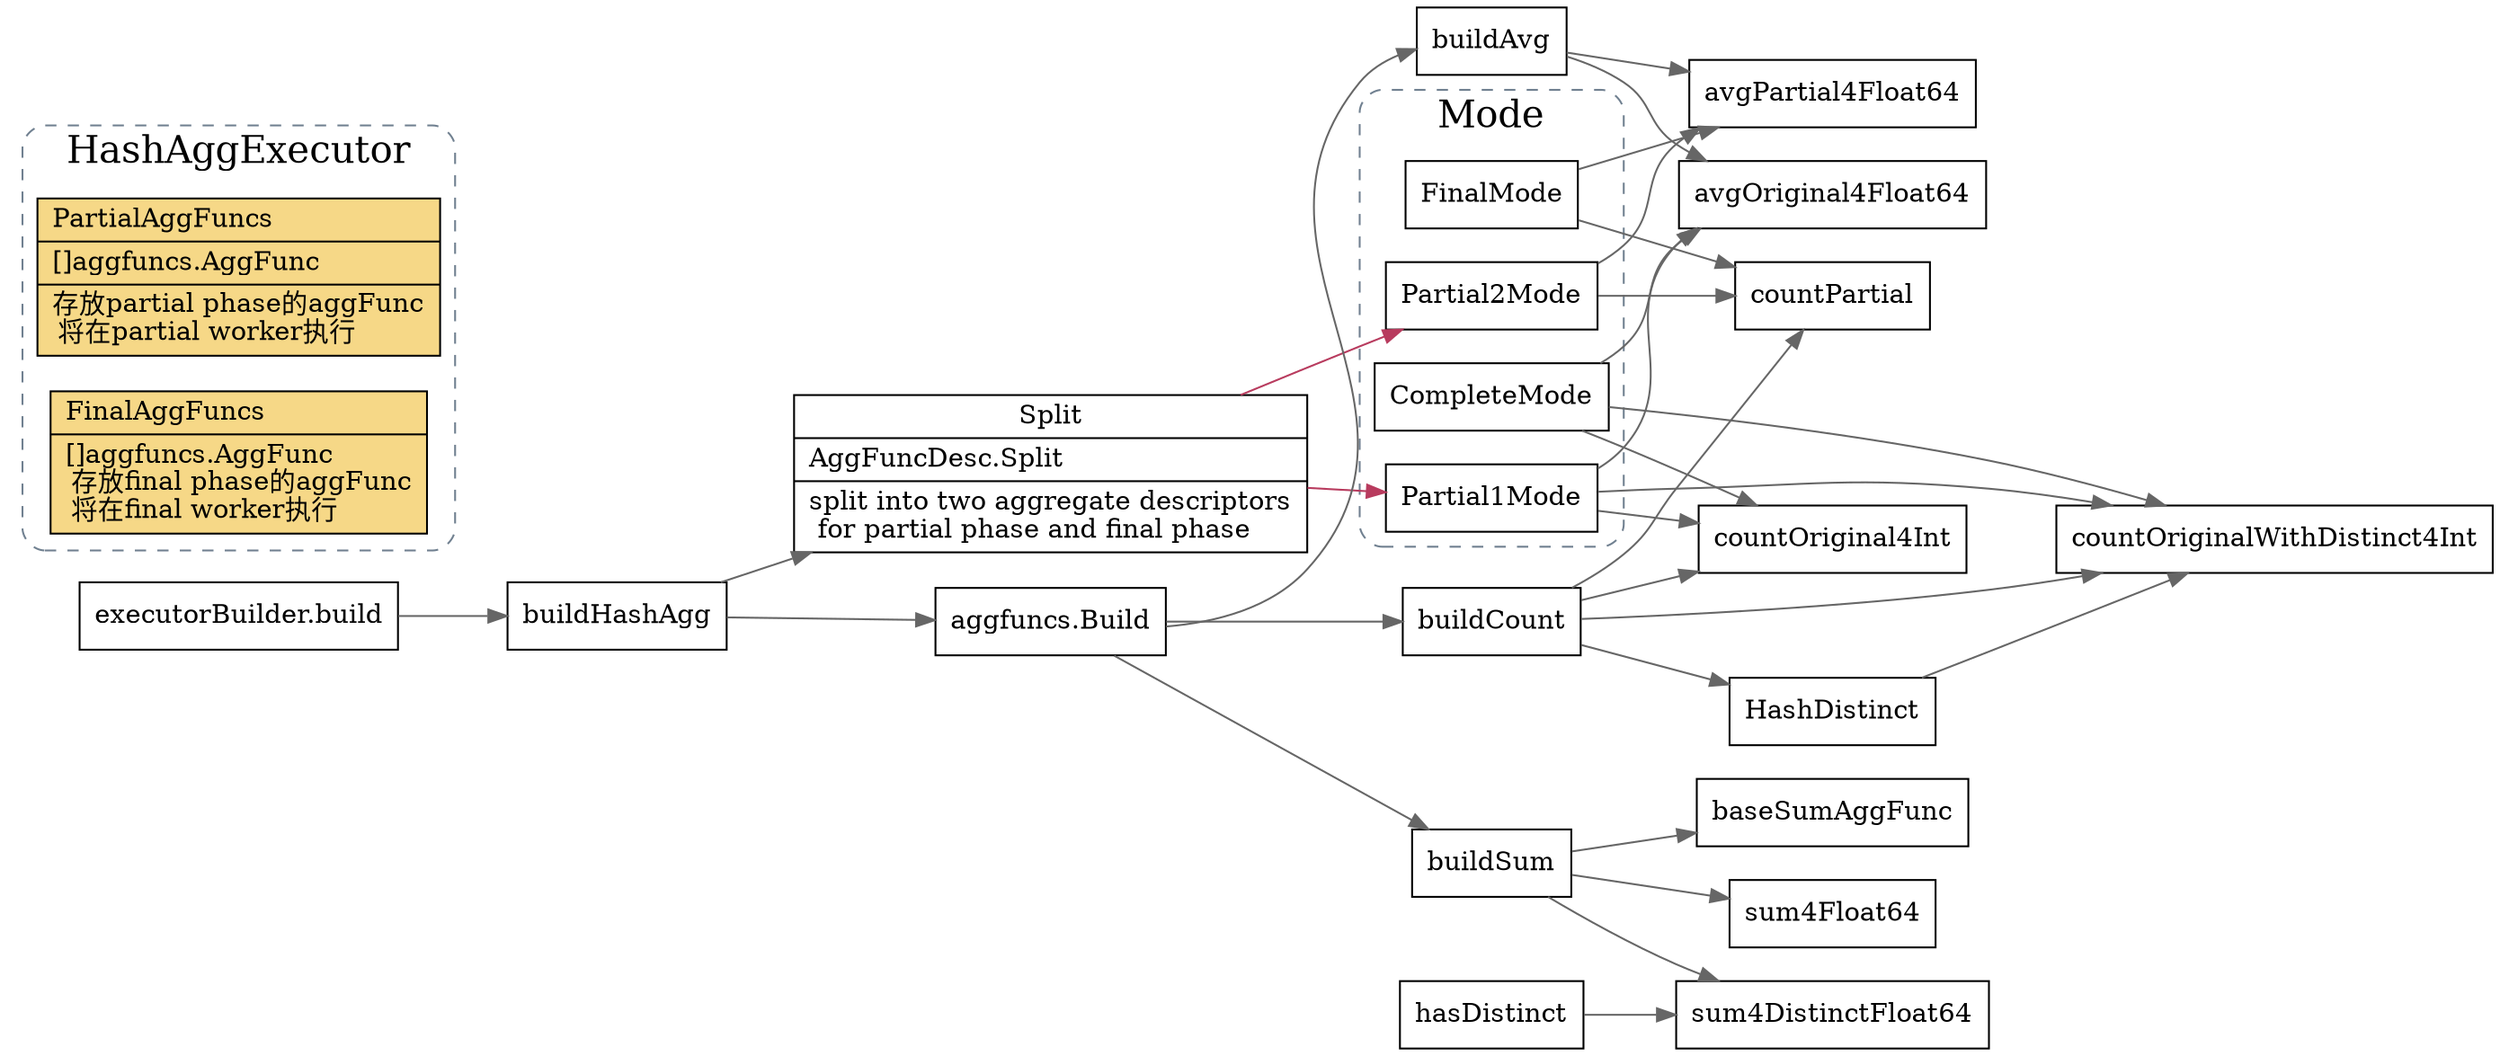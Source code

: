 digraph agg_mode {
  node[shape=box];
  edge[color=gray40];
  newrank=true;
  rankdir=LR;
    subgraph cluster_Mode {
      graph[label="Mode";fontsize=20;style="rounded,dashed";color="slategrey"]
      CompleteMode;
      FinalMode;
      Partial1Mode;
      Partial2Mode;
    }
    subgraph cluster_HashAggExecutor {
      graph[label="HashAggExecutor";fontsize=20;style="rounded,dashed";color="slategrey"]
      PartialAggFuncs[
        shape=record;
        style=filled;
        fillcolor="#f6d887";
        label="{{
          PartialAggFuncs\l|
            []aggfuncs.AggFunc\l|
          存放partial phase的aggFunc\l
          将在partial worker执行\l
        }}"
      ];
      FinalAggFuncs[
        shape=record;
        style=filled;
        fillcolor="#f6d887";
        label="{{
          FinalAggFuncs\l|
            []aggfuncs.AggFunc\l
          存放final phase的aggFunc\l
          将在final worker执行\l
        }}"
      ];
      
    }
    executorBuilder_build[
      shape="record";
      label="{{
        executorBuilder.build
      }}"];
    executorBuilder_build -> buildHashAgg;
    buildHashAgg -> {
      Split;
      aggfuncs_Build;
    }
    Split[
      shape="record";
      label="{{
        Split|
        AggFuncDesc.Split\l|
        split into two aggregate descriptors\l
        for partial phase and final phase\l
      }}"];
    aggfuncs_Build[
      shape="record";
      label="{{
        aggfuncs.Build
      }}"];
    Split -> {
      Partial1Mode;
      Partial2Mode;
    }[color="#b83b5e"];

    aggfuncs_Build -> {
      buildCount;
      buildSum;
      buildAvg;
    }
    buildCount -> {
      countOriginalWithDistinct4Int;
      countOriginal4Int;
      countPartial;
      HashDistinct;
    }
    {
      CompleteMode;
      Partial1Mode;
      HashDistinct;
    } -> countOriginalWithDistinct4Int;
    {
      CompleteMode;
      Partial1Mode;
    } -> countOriginal4Int;
    {
      Partial2Mode;
      FinalMode;
    } -> countPartial;

    buildSum -> {
      baseSumAggFunc;
      sum4DistinctFloat64;
      sum4Float64;
    }
    hasDistinct -> sum4DistinctFloat64;

    buildAvg -> {
      avgOriginal4Float64;
      avgPartial4Float64;
    }

    {
      CompleteMode;
      Partial1Mode;
    } -> avgOriginal4Float64;

    {
      Partial2Mode;
      FinalMode;
    } -> avgPartial4Float64;
    edge[style=dashed;color=blue]
}
